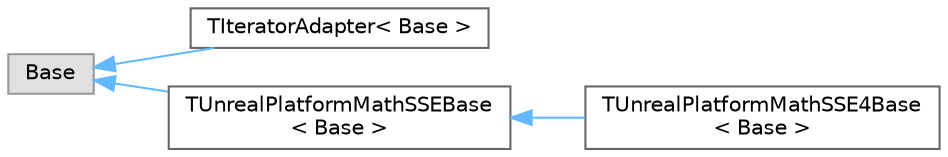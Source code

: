 digraph "Graphical Class Hierarchy"
{
 // INTERACTIVE_SVG=YES
 // LATEX_PDF_SIZE
  bgcolor="transparent";
  edge [fontname=Helvetica,fontsize=10,labelfontname=Helvetica,labelfontsize=10];
  node [fontname=Helvetica,fontsize=10,shape=box,height=0.2,width=0.4];
  rankdir="LR";
  Node0 [id="Node000000",label="Base",height=0.2,width=0.4,color="grey60", fillcolor="#E0E0E0", style="filled",tooltip=" "];
  Node0 -> Node1 [id="edge2812_Node000000_Node000001",dir="back",color="steelblue1",style="solid",tooltip=" "];
  Node1 [id="Node000001",label="TIteratorAdapter\< Base \>",height=0.2,width=0.4,color="grey40", fillcolor="white", style="filled",URL="$dc/d4f/classTIteratorAdapter.html",tooltip="Adapter class for iterator implementation."];
  Node0 -> Node2 [id="edge2813_Node000000_Node000002",dir="back",color="steelblue1",style="solid",tooltip=" "];
  Node2 [id="Node000002",label="TUnrealPlatformMathSSEBase\l\< Base \>",height=0.2,width=0.4,color="grey40", fillcolor="white", style="filled",URL="$df/dec/structTUnrealPlatformMathSSEBase.html",tooltip=" "];
  Node2 -> Node3 [id="edge2814_Node000002_Node000003",dir="back",color="steelblue1",style="solid",tooltip=" "];
  Node3 [id="Node000003",label="TUnrealPlatformMathSSE4Base\l\< Base \>",height=0.2,width=0.4,color="grey40", fillcolor="white", style="filled",URL="$de/dcc/structTUnrealPlatformMathSSE4Base.html",tooltip=" "];
}
